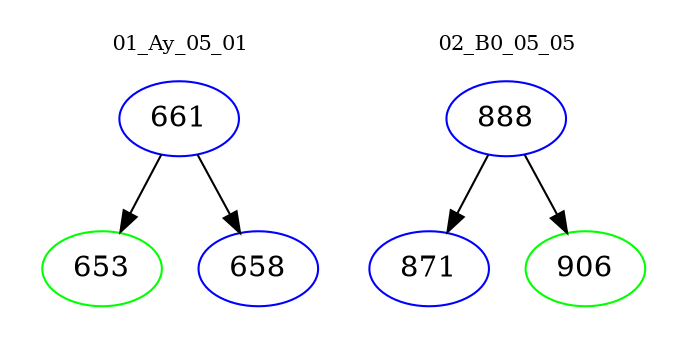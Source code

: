digraph{
subgraph cluster_0 {
color = white
label = "01_Ay_05_01";
fontsize=10;
T0_661 [label="661", color="blue"]
T0_661 -> T0_653 [color="black"]
T0_653 [label="653", color="green"]
T0_661 -> T0_658 [color="black"]
T0_658 [label="658", color="blue"]
}
subgraph cluster_1 {
color = white
label = "02_B0_05_05";
fontsize=10;
T1_888 [label="888", color="blue"]
T1_888 -> T1_871 [color="black"]
T1_871 [label="871", color="blue"]
T1_888 -> T1_906 [color="black"]
T1_906 [label="906", color="green"]
}
}
